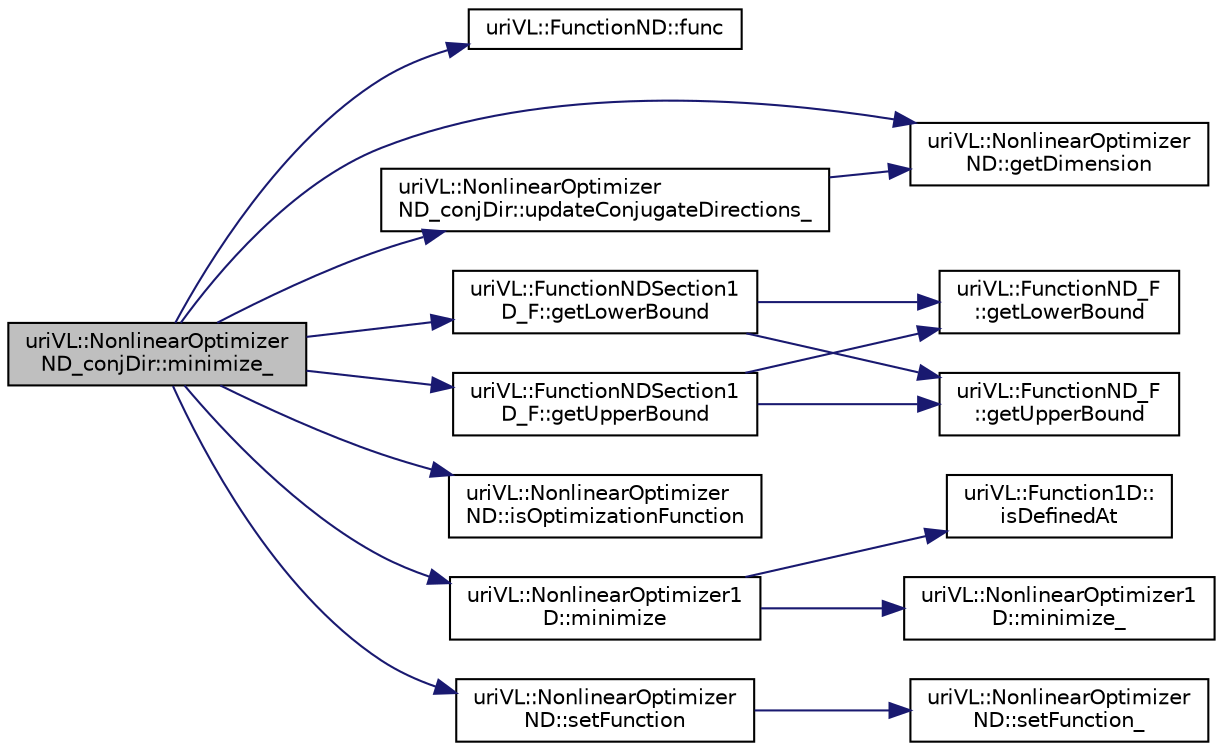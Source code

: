 digraph "uriVL::NonlinearOptimizerND_conjDir::minimize_"
{
  edge [fontname="Helvetica",fontsize="10",labelfontname="Helvetica",labelfontsize="10"];
  node [fontname="Helvetica",fontsize="10",shape=record];
  rankdir="LR";
  Node1 [label="uriVL::NonlinearOptimizer\lND_conjDir::minimize_",height=0.2,width=0.4,color="black", fillcolor="grey75", style="filled", fontcolor="black"];
  Node1 -> Node2 [color="midnightblue",fontsize="10",style="solid",fontname="Helvetica"];
  Node2 [label="uriVL::FunctionND::func",height=0.2,width=0.4,color="black", fillcolor="white", style="filled",URL="$classuriVL_1_1FunctionND.html#a7a0d3d96d3f562fc47f6d5c350a3b31a",tooltip="Evaluates the function at the nD point specified. "];
  Node1 -> Node3 [color="midnightblue",fontsize="10",style="solid",fontname="Helvetica"];
  Node3 [label="uriVL::NonlinearOptimizer\lND::getDimension",height=0.2,width=0.4,color="black", fillcolor="white", style="filled",URL="$classuriVL_1_1NonlinearOptimizerND.html#a2c0dfdfa084b3a619e55fee19c36c53a",tooltip="Gives the dimension of this optimizer (if one has been set) "];
  Node1 -> Node4 [color="midnightblue",fontsize="10",style="solid",fontname="Helvetica"];
  Node4 [label="uriVL::FunctionNDSection1\lD_F::getLowerBound",height=0.2,width=0.4,color="black", fillcolor="white", style="filled",URL="$classuriVL_1_1FunctionNDSection1D__F.html#a95a5cf3f0391c451ce674978f78a5700",tooltip="returns the lower bound of this function&#39;s domain of definition "];
  Node4 -> Node5 [color="midnightblue",fontsize="10",style="solid",fontname="Helvetica"];
  Node5 [label="uriVL::FunctionND_F\l::getLowerBound",height=0.2,width=0.4,color="black", fillcolor="white", style="filled",URL="$classuriVL_1_1FunctionND__F.html#a27b8895592d8bb665befa23a10e1bbaa",tooltip="Returns the lower bounds of this function&#39;s domain of definition. "];
  Node4 -> Node6 [color="midnightblue",fontsize="10",style="solid",fontname="Helvetica"];
  Node6 [label="uriVL::FunctionND_F\l::getUpperBound",height=0.2,width=0.4,color="black", fillcolor="white", style="filled",URL="$classuriVL_1_1FunctionND__F.html#a6493e573c8e80f5b411eac13e630ddc5",tooltip="Returns the upper bounds of this function&#39;s domain of definition. "];
  Node1 -> Node7 [color="midnightblue",fontsize="10",style="solid",fontname="Helvetica"];
  Node7 [label="uriVL::FunctionNDSection1\lD_F::getUpperBound",height=0.2,width=0.4,color="black", fillcolor="white", style="filled",URL="$classuriVL_1_1FunctionNDSection1D__F.html#a78ffbdd5d79663279cef79177a63cd19",tooltip="returns the upper bound of this function&#39;s domain of definition "];
  Node7 -> Node5 [color="midnightblue",fontsize="10",style="solid",fontname="Helvetica"];
  Node7 -> Node6 [color="midnightblue",fontsize="10",style="solid",fontname="Helvetica"];
  Node1 -> Node8 [color="midnightblue",fontsize="10",style="solid",fontname="Helvetica"];
  Node8 [label="uriVL::NonlinearOptimizer\lND::isOptimizationFunction",height=0.2,width=0.4,color="black", fillcolor="white", style="filled",URL="$classuriVL_1_1NonlinearOptimizerND.html#a6d2ec6d88b54936b456108074d99aae6",tooltip="Checks if the function passed as parameter is the one set for this optimization problem. "];
  Node1 -> Node9 [color="midnightblue",fontsize="10",style="solid",fontname="Helvetica"];
  Node9 [label="uriVL::NonlinearOptimizer1\lD::minimize",height=0.2,width=0.4,color="black", fillcolor="white", style="filled",URL="$classuriVL_1_1NonlinearOptimizer1D.html#a154c609adfdc79508fd15e8ca0d29bd0",tooltip="Finds and returns a (local) minimum for a double function over a specific range. "];
  Node9 -> Node10 [color="midnightblue",fontsize="10",style="solid",fontname="Helvetica"];
  Node10 [label="uriVL::Function1D::\lisDefinedAt",height=0.2,width=0.4,color="black", fillcolor="white", style="filled",URL="$classuriVL_1_1Function1D.html#a2549e61d96f0afd658ed3e6b2a95efbf",tooltip="Indicates whther a point is within the domain of definition of this function. "];
  Node9 -> Node11 [color="midnightblue",fontsize="10",style="solid",fontname="Helvetica"];
  Node11 [label="uriVL::NonlinearOptimizer1\lD::minimize_",height=0.2,width=0.4,color="black", fillcolor="white", style="filled",URL="$classuriVL_1_1NonlinearOptimizer1D.html#a4b46abe898f2567bda7ab571445db6c7",tooltip="Finds a (local) minimum for a double function over a specific range. "];
  Node1 -> Node12 [color="midnightblue",fontsize="10",style="solid",fontname="Helvetica"];
  Node12 [label="uriVL::NonlinearOptimizer\lND::setFunction",height=0.2,width=0.4,color="black", fillcolor="white", style="filled",URL="$classuriVL_1_1NonlinearOptimizerND.html#aba454266a74e90e55a5e3f5eacdbad4a",tooltip="Assigns a new nD function to this optimizer. "];
  Node12 -> Node13 [color="midnightblue",fontsize="10",style="solid",fontname="Helvetica"];
  Node13 [label="uriVL::NonlinearOptimizer\lND::setFunction_",height=0.2,width=0.4,color="black", fillcolor="white", style="filled",URL="$classuriVL_1_1NonlinearOptimizerND.html#a010f8d4b56c78bac09823bfbb95f31d5",tooltip="Called by this class&#39;s public function prior to changing the value of the instance variable..."];
  Node1 -> Node14 [color="midnightblue",fontsize="10",style="solid",fontname="Helvetica"];
  Node14 [label="uriVL::NonlinearOptimizer\lND_conjDir::updateConjugateDirections_",height=0.2,width=0.4,color="black", fillcolor="white", style="filled",URL="$classuriVL_1_1NonlinearOptimizerND__conjDir.html#a35b61e0ee3f76a2e86aa3ee0d8fb7c20",tooltip="Updates the set of conjugate directions of this optimizer. "];
  Node14 -> Node3 [color="midnightblue",fontsize="10",style="solid",fontname="Helvetica"];
}
